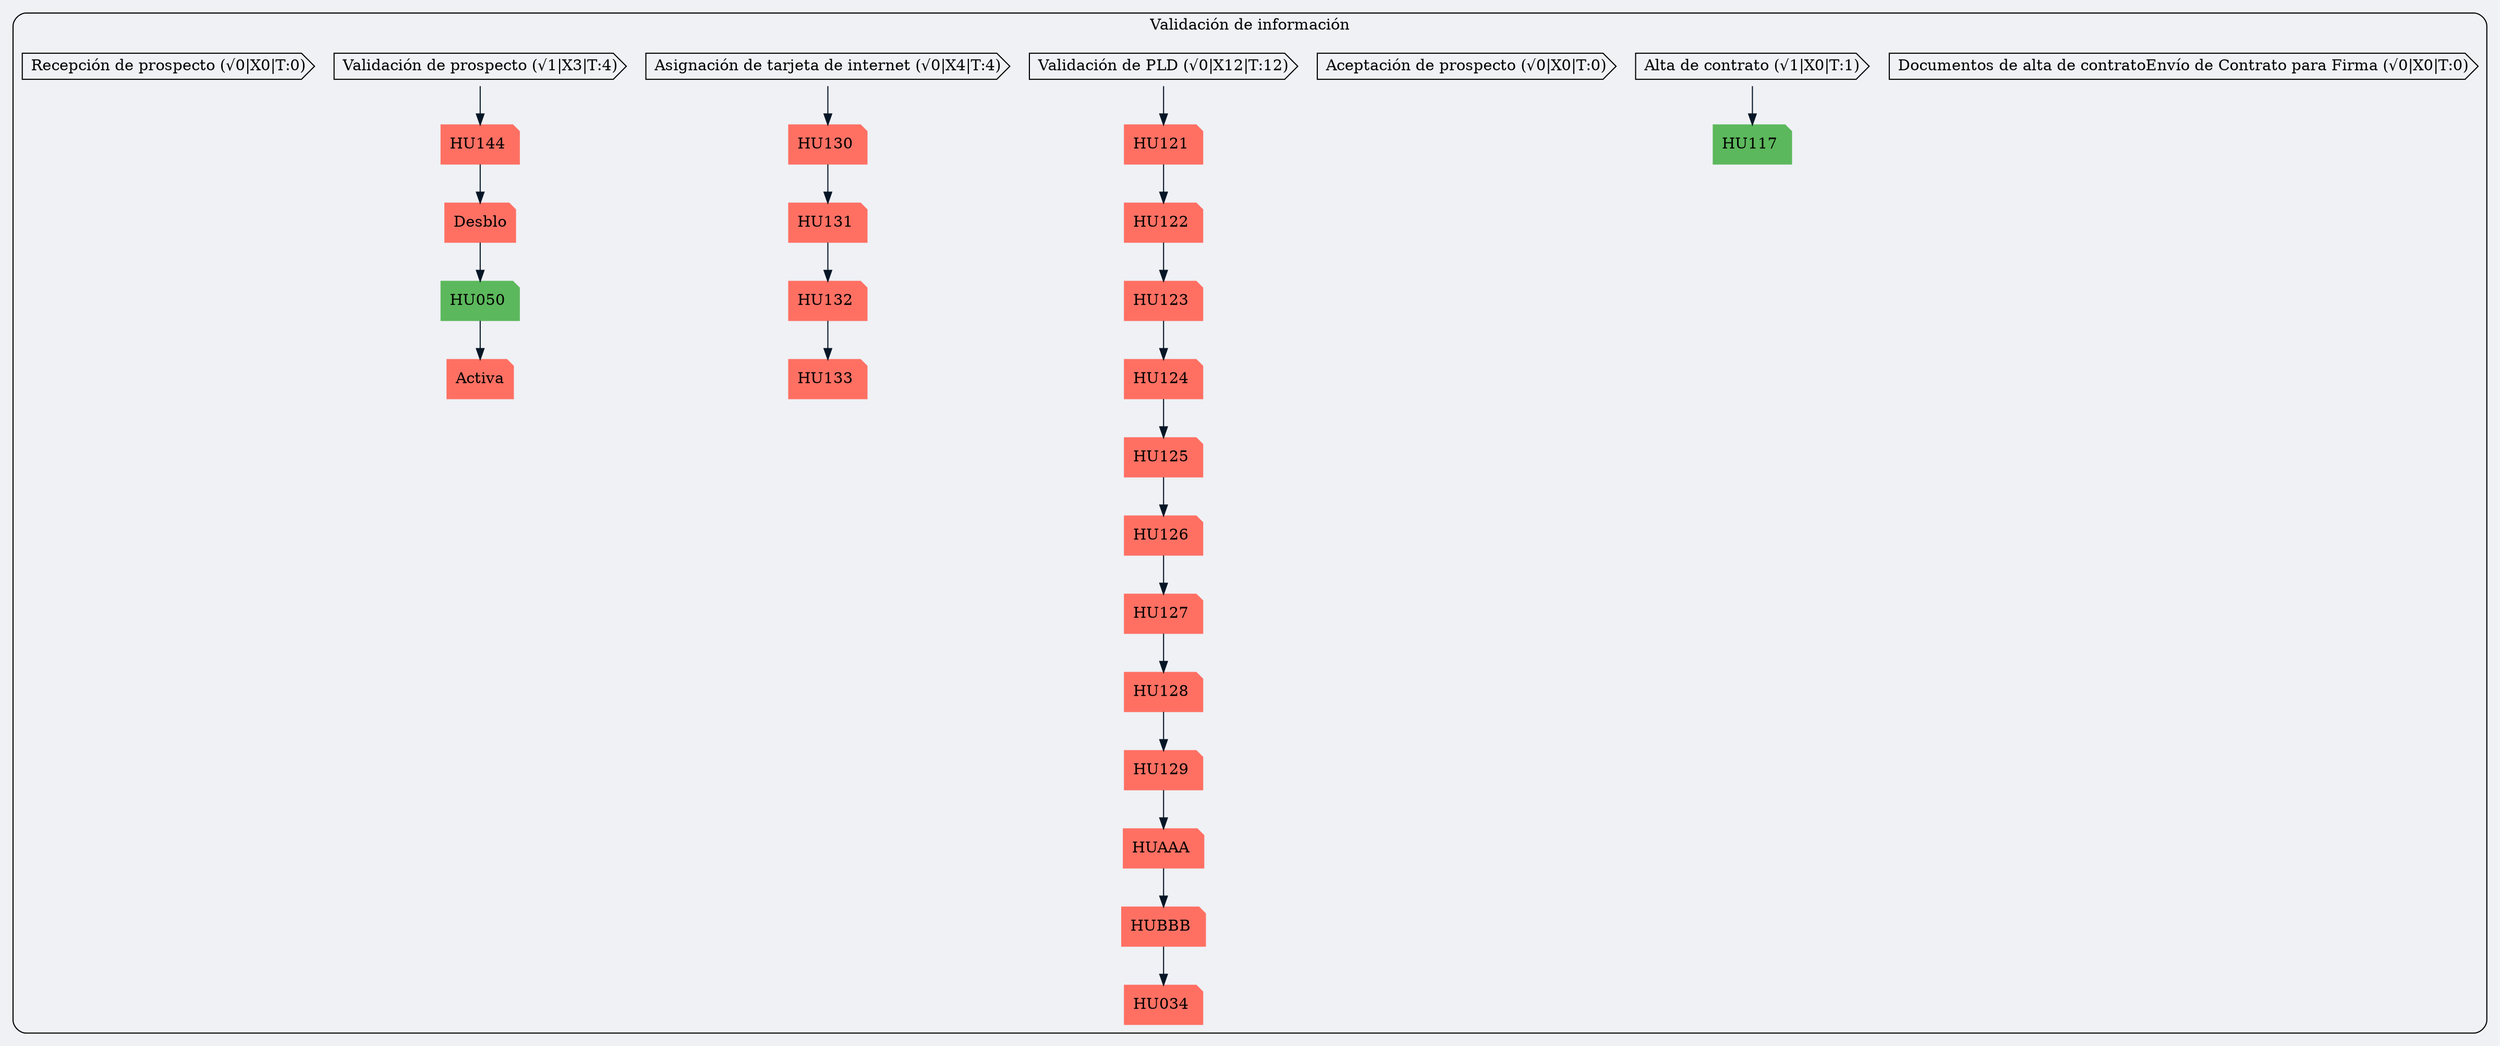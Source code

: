// US Process model relationships
digraph G {
	graph [bgcolor="#EFF1F5" rankdir=TB]
	edge [color="#061626"]
	subgraph "cluster_Validación de información" {
		label="Validación de información" rankdir=TB style=rounded
		"Validación de información_PROC_0" [label="Documentos de alta de contratoEnvío de Contrato para Firma (√0|X0|T:0)" bgcolor="#3B5FA6" shape=cds]
		"Validación de información_Alta de contrato_HU117 " [label="HU117 " color="#5cb85c" href="https://vectorcb.storiesonboard.com/m/contratos-vector-to-be/!card/PFP_mtEob6gLFToL9gCiUg" shape=note style=filled]
		"Validación de información_PROC_1" [label="Alta de contrato (√1|X0|T:1)" bgcolor="#3B5FA6" shape=cds]
		"Validación de información_PROC_1" -> "Validación de información_Alta de contrato_HU117 " [constraint=true]
		"Validación de información_PROC_2" [label="Aceptación de prospecto (√0|X0|T:0)" bgcolor="#3B5FA6" shape=cds]
		"Validación de información_Validación de PLD_HU121 " [label="HU121 " color="#ff7063" href="https://vectorcb.storiesonboard.com/m/contratos-vector-to-be/!card/anEH8lAew-gw4ToL9zG3mQ" shape=note style=filled]
		"Validación de información_Validación de PLD_HU122 " [label="HU122 " color="#ff7063" href="https://vectorcb.storiesonboard.com/m/contratos-vector-to-be/!card/DsB9HjBA49uimToMWWBz5g" shape=note style=filled]
		"Validación de información_Validación de PLD_HU121 " -> "Validación de información_Validación de PLD_HU122 " [constraint=true]
		"Validación de información_Validación de PLD_HU123 " [label="HU123 " color="#ff7063" href="https://vectorcb.storiesonboard.com/m/contratos-vector-to-be/!card/XtvqQFl-ni4QKjoL94vTvQ" shape=note style=filled]
		"Validación de información_Validación de PLD_HU122 " -> "Validación de información_Validación de PLD_HU123 " [constraint=true]
		"Validación de información_Validación de PLD_HU124 " [label="HU124 " color="#ff7063" href="https://vectorcb.storiesonboard.com/m/contratos-vector-to-be/!card/td1HhuiH3nOuRToMH5t21w" shape=note style=filled]
		"Validación de información_Validación de PLD_HU123 " -> "Validación de información_Validación de PLD_HU124 " [constraint=true]
		"Validación de información_Validación de PLD_HU125 " [label="HU125 " color="#ff7063" href="https://vectorcb.storiesonboard.com/m/contratos-vector-to-be/!card/XI46QiVOfB6cfjoMH5yxSg" shape=note style=filled]
		"Validación de información_Validación de PLD_HU124 " -> "Validación de información_Validación de PLD_HU125 " [constraint=true]
		"Validación de información_Validación de PLD_HU126 " [label="HU126 " color="#ff7063" href="https://vectorcb.storiesonboard.com/m/contratos-vector-to-be/!card/qcOKu5Y5OhZLEToMM8Ambg" shape=note style=filled]
		"Validación de información_Validación de PLD_HU125 " -> "Validación de información_Validación de PLD_HU126 " [constraint=true]
		"Validación de información_Validación de PLD_HU127 " [label="HU127 " color="#ff7063" href="https://vectorcb.storiesonboard.com/m/contratos-vector-to-be/!card/mouhrul1Lv-LejoMH5yuHg" shape=note style=filled]
		"Validación de información_Validación de PLD_HU126 " -> "Validación de información_Validación de PLD_HU127 " [constraint=true]
		"Validación de información_Validación de PLD_HU128 " [label="HU128 " color="#ff7063" href="https://vectorcb.storiesonboard.com/m/contratos-vector-to-be/!card/kjHACHzmgBTsxjoMY9M3rg" shape=note style=filled]
		"Validación de información_Validación de PLD_HU127 " -> "Validación de información_Validación de PLD_HU128 " [constraint=true]
		"Validación de información_Validación de PLD_HU129 " [label="HU129 " color="#ff7063" href="https://vectorcb.storiesonboard.com/m/contratos-vector-to-be/!card/bqbQq5GvvNPJdDoMY-XKiA" shape=note style=filled]
		"Validación de información_Validación de PLD_HU128 " -> "Validación de información_Validación de PLD_HU129 " [constraint=true]
		"Validación de información_Validación de PLD_HUAAA " [label="HUAAA " color="#ff7063" href="https://vectorcb.storiesonboard.com/m/contratos-vector-to-be/!card/4lSseorE9bwjszoMfexpiw" shape=note style=filled]
		"Validación de información_Validación de PLD_HU129 " -> "Validación de información_Validación de PLD_HUAAA " [constraint=true]
		"Validación de información_Validación de PLD_HUBBB " [label="HUBBB " color="#ff7063" href="https://vectorcb.storiesonboard.com/m/contratos-vector-to-be/!card/xXMY5XrB_6VDJjoMfexpbA" shape=note style=filled]
		"Validación de información_Validación de PLD_HUAAA " -> "Validación de información_Validación de PLD_HUBBB " [constraint=true]
		"Validación de información_Validación de PLD_HU034 " [label="HU034 " color="#ff7063" href="https://vectorcb.storiesonboard.com/m/contratos-vector-to-be/!card/fmXNBbV7suyMNzoLE5UvVA" shape=note style=filled]
		"Validación de información_Validación de PLD_HUBBB " -> "Validación de información_Validación de PLD_HU034 " [constraint=true]
		"Validación de información_PROC_3" [label="Validación de PLD (√0|X12|T:12)" bgcolor="#3B5FA6" shape=cds]
		"Validación de información_PROC_3" -> "Validación de información_Validación de PLD_HU121 " [constraint=true]
		"Validación de información_Asignación de tarjeta de internet_HU130 " [label="HU130 " color="#ff7063" href="https://vectorcb.storiesonboard.com/m/contratos-vector-to-be/!card/chxAin2OpgCVPDoLQzIauw" shape=note style=filled]
		"Validación de información_Asignación de tarjeta de internet_HU131 " [label="HU131 " color="#ff7063" href="https://vectorcb.storiesonboard.com/m/contratos-vector-to-be/!card/8GQzd7nymkV_sToLQyEjWQ" shape=note style=filled]
		"Validación de información_Asignación de tarjeta de internet_HU130 " -> "Validación de información_Asignación de tarjeta de internet_HU131 " [constraint=true]
		"Validación de información_Asignación de tarjeta de internet_HU132 " [label="HU132 " color="#ff7063" href="https://vectorcb.storiesonboard.com/m/contratos-vector-to-be/!card/gCqsr69MgFqKZjoLQyEp0Q" shape=note style=filled]
		"Validación de información_Asignación de tarjeta de internet_HU131 " -> "Validación de información_Asignación de tarjeta de internet_HU132 " [constraint=true]
		"Validación de información_Asignación de tarjeta de internet_HU133 " [label="HU133 " color="#ff7063" href="https://vectorcb.storiesonboard.com/m/contratos-vector-to-be/!card/5J37mjsf0CnDPDoLQyEqAA" shape=note style=filled]
		"Validación de información_Asignación de tarjeta de internet_HU132 " -> "Validación de información_Asignación de tarjeta de internet_HU133 " [constraint=true]
		"Validación de información_PROC_4" [label="Asignación de tarjeta de internet (√0|X4|T:4)" bgcolor="#3B5FA6" shape=cds]
		"Validación de información_PROC_4" -> "Validación de información_Asignación de tarjeta de internet_HU130 " [constraint=true]
		"Validación de información_Validación de prospecto_HU144 " [label="HU144 " color="#ff7063" href="https://vectorcb.storiesonboard.com/m/contratos-vector-to-be/!card/G_oQn2Ot7UCNpToMPgFHbQ" shape=note style=filled]
		"Validación de información_Validación de prospecto_Desblo" [label=Desblo color="#ff7063" href="https://vectorcb.storiesonboard.com/m/contratos-vector-to-be/!card/VzCobE8xoWAGUDoMgmsKMw" shape=note style=filled]
		"Validación de información_Validación de prospecto_HU144 " -> "Validación de información_Validación de prospecto_Desblo" [constraint=true]
		"Validación de información_Validación de prospecto_HU050 " [label="HU050 " color="#5cb85c" href="https://vectorcb.storiesonboard.com/m/contratos-vector-to-be/!card/Gfp5nB_z1NyrEjoLGPAqJg" shape=note style=filled]
		"Validación de información_Validación de prospecto_Desblo" -> "Validación de información_Validación de prospecto_HU050 " [constraint=true]
		"Validación de información_Validación de prospecto_Activa" [label=Activa color="#ff7063" href="https://vectorcb.storiesonboard.com/m/contratos-vector-to-be/!card/vquq4NXD7dV9vjoMZE7Eag" shape=note style=filled]
		"Validación de información_Validación de prospecto_HU050 " -> "Validación de información_Validación de prospecto_Activa" [constraint=true]
		"Validación de información_PROC_5" [label="Validación de prospecto (√1|X3|T:4)" bgcolor="#3B5FA6" shape=cds]
		"Validación de información_PROC_5" -> "Validación de información_Validación de prospecto_HU144 " [constraint=true]
		"Validación de información_PROC_6" [label="Recepción de prospecto (√0|X0|T:0)" bgcolor="#3B5FA6" shape=cds]
	}
}
